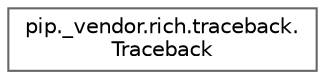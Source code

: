 digraph "Graphical Class Hierarchy"
{
 // LATEX_PDF_SIZE
  bgcolor="transparent";
  edge [fontname=Helvetica,fontsize=10,labelfontname=Helvetica,labelfontsize=10];
  node [fontname=Helvetica,fontsize=10,shape=box,height=0.2,width=0.4];
  rankdir="LR";
  Node0 [id="Node000000",label="pip._vendor.rich.traceback.\lTraceback",height=0.2,width=0.4,color="grey40", fillcolor="white", style="filled",URL="$d4/de3/classpip_1_1__vendor_1_1rich_1_1traceback_1_1Traceback.html",tooltip=" "];
}

